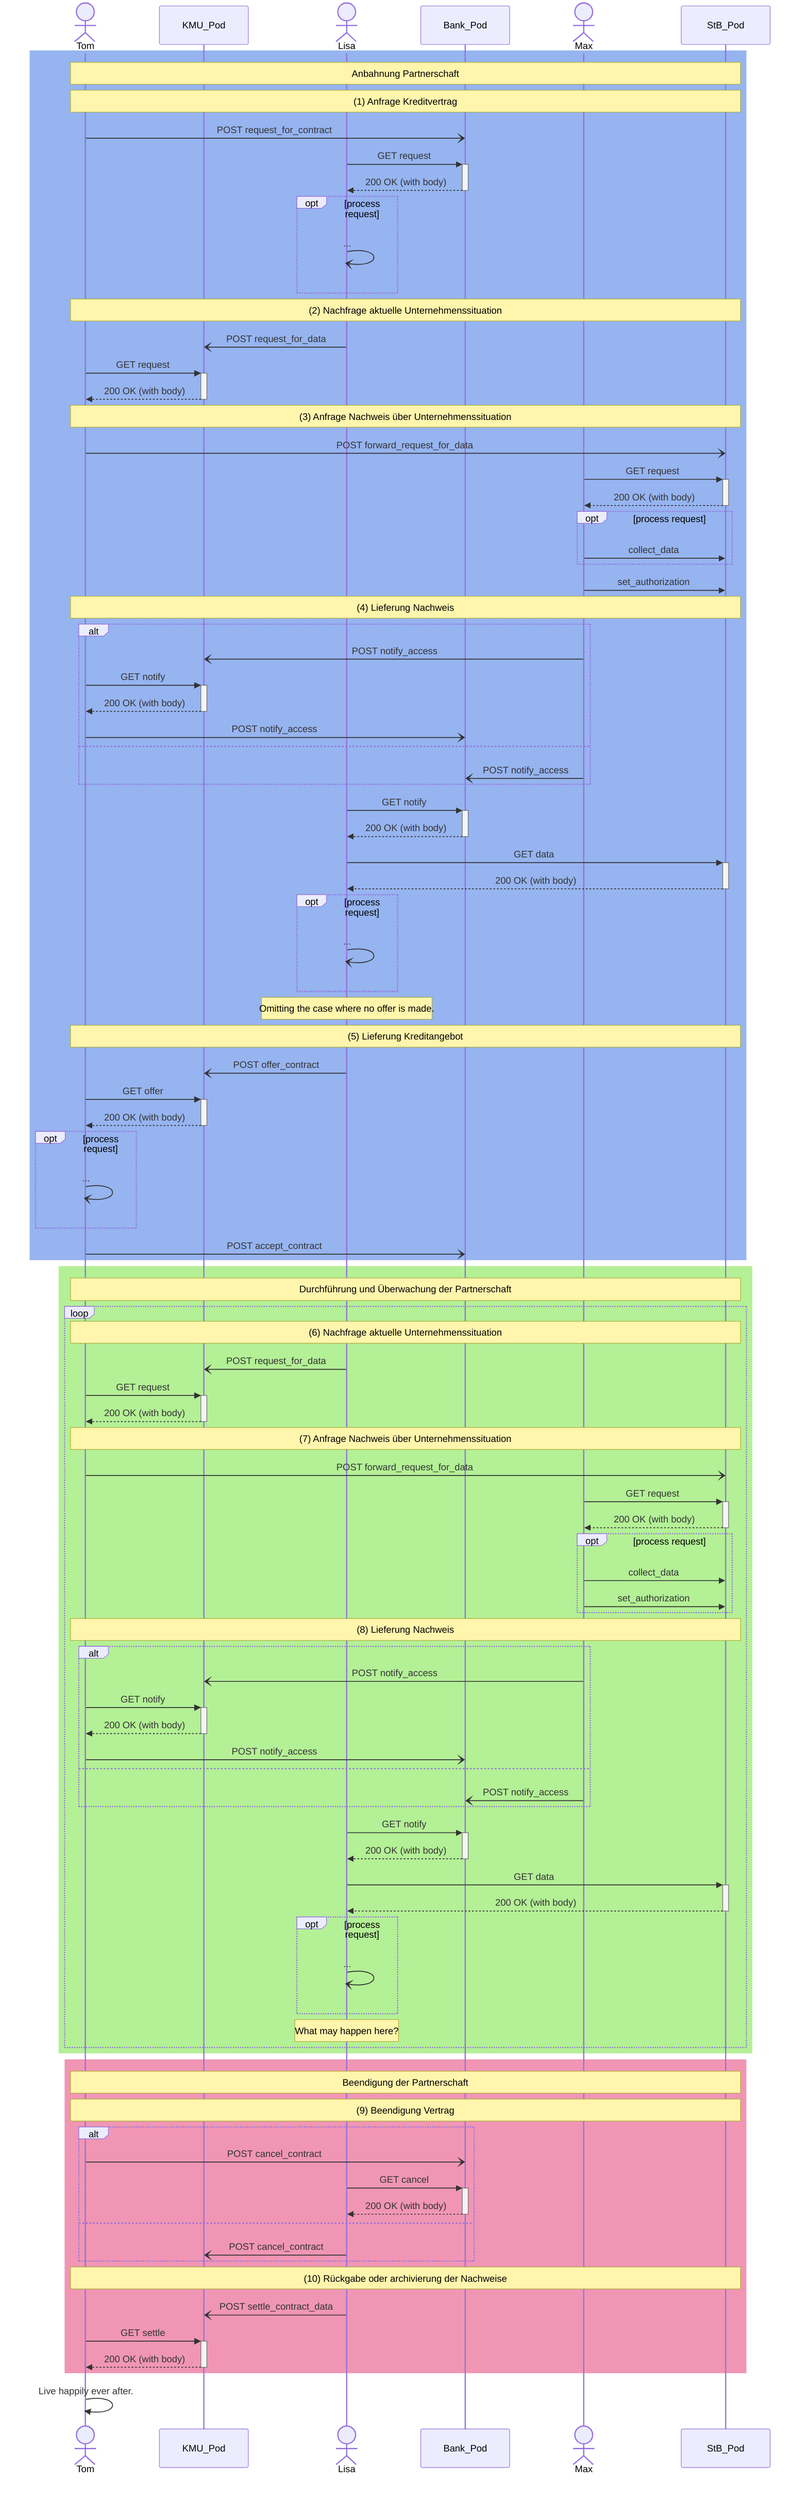 sequenceDiagram
actor Tom
participant KMU_Pod
actor Lisa
participant Bank_Pod
actor Max 
participant StB_Pod



%% Anbahnung Partnerschaft
rect rgb(150, 180, 240) 
note over Tom,StB_Pod: Anbahnung Partnerschaft

    %% (1) Anfrage Kreditvertrag
    note over Tom,StB_Pod: (1) Anfrage Kreditvertrag
    Tom-)Bank_Pod: POST request_for_contract

    Lisa->>+Bank_Pod: GET request
    Bank_Pod-->>-Lisa: 200 OK (with body)
    opt process request
        Lisa-)Lisa: ...
    end

    %% (2) Nachfrage aktuelle Unternehmenssituation
    note over Tom,StB_Pod: (2) Nachfrage aktuelle Unternehmenssituation
    Lisa-)KMU_Pod: POST request_for_data

    Tom->>+KMU_Pod: GET request
    KMU_Pod-->>-Tom: 200 OK (with body)

    %% (3) Anfrage Nachweis über Unternehmenssituation
    note over Tom,StB_Pod: (3) Anfrage Nachweis über Unternehmenssituation
    Tom-)StB_Pod: POST forward_request_for_data

    Max->>+StB_Pod: GET request
    StB_Pod-->>-Max: 200 OK (with body)
    opt process request
        Max->>StB_Pod: collect_data
    end
    Max->>StB_Pod: set_authorization

    %% (4) Lieferung Nachweis
    note over Tom,StB_Pod: (4) Lieferung Nachweis
    alt 
    Max-)KMU_Pod: POST notify_access
    Tom->>+KMU_Pod: GET notify
    KMU_Pod-->>-Tom: 200 OK (with body)
    Tom-)Bank_Pod: POST notify_access
    else
    Max-)Bank_Pod: POST notify_access
    end

    Lisa->>+Bank_Pod: GET notify
    Bank_Pod-->>-Lisa: 200 OK (with body)
    Lisa->>+StB_Pod: GET data
    StB_Pod-->>-Lisa: 200 OK (with body)
    opt process request
        Lisa-)Lisa: ...
    end
    note over Lisa: Omitting the case where no offer is made.

    %% (5) Lieferung Kreditangebot
    note over Tom,StB_Pod: (5) Lieferung Kreditangebot
    Lisa-)KMU_Pod: POST offer_contract

    Tom->>+KMU_Pod: GET offer
    KMU_Pod-->>-Tom: 200 OK (with body)
    opt process request
        Tom-)Tom: ...
    end
    Tom-)Bank_Pod: POST accept_contract
end

%% Durchführung und Überwachung der Partnerschaft
rect rgb(180, 240, 150) 
note over Tom,StB_Pod: Durchführung und Überwachung der Partnerschaft
    loop
        %% (6) Nachfrage aktuelle Unternehmenssituation
        note over Tom,StB_Pod: (6) Nachfrage aktuelle Unternehmenssituation
        Lisa-)KMU_Pod: POST request_for_data

        Tom->>+KMU_Pod: GET request
        KMU_Pod-->>-Tom: 200 OK (with body)
       

        %% (7) Anfrage Nachweis über Unternehmenssituation
        note over Tom,StB_Pod: (7) Anfrage Nachweis über Unternehmenssituation
        Tom-)StB_Pod: POST forward_request_for_data
        Max->>+StB_Pod: GET request
        StB_Pod-->>-Max: 200 OK (with body)
        opt process request
            Max->>StB_Pod: collect_data
            Max->>StB_Pod: set_authorization
        end

        %% (8) Lieferung Nachweis
        note over Tom,StB_Pod: (8) Lieferung Nachweis
        alt 
        Max-)KMU_Pod: POST notify_access
        Tom->>+KMU_Pod: GET notify
        KMU_Pod-->>-Tom: 200 OK (with body)
        Tom-)Bank_Pod: POST notify_access
        else
        Max-)Bank_Pod: POST notify_access
        end

        Lisa->>+Bank_Pod: GET notify
        Bank_Pod-->>-Lisa: 200 OK (with body)
        Lisa->>+StB_Pod: GET data
        StB_Pod-->>-Lisa: 200 OK (with body)
        opt process request
            Lisa-)Lisa: ...
        end
        Note over Lisa: What may happen here?
    end
end

%% Beendigung der Partnerschaft
rect rgb(240, 150, 180)
note over Tom,StB_Pod: Beendigung der Partnerschaft
    %% (9) Beendigung Vertrag
    note over Tom,StB_Pod: (9) Beendigung Vertrag
    alt
        Tom-)Bank_Pod: POST cancel_contract
        Lisa->>+Bank_Pod: GET cancel
    Bank_Pod-->>-Lisa: 200 OK (with body)
    else
        Lisa-)KMU_Pod: POST cancel_contract
    end
    %% (10) Rückgabe oder archivierung der Nachweise
    note over Tom,StB_Pod: (10) Rückgabe oder archivierung der Nachweise
    Lisa-)KMU_Pod: POST settle_contract_data
    Tom->>+KMU_Pod: GET settle
    KMU_Pod-->>-Tom: 200 OK (with body)
end

Tom->>Tom:Live happily ever after.